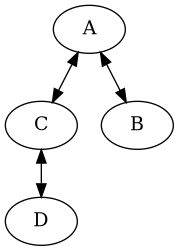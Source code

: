 @startuml 
digraph G {
 concentrate=true 
A -> C;
A -> B;
C -> A;
C -> D;
B -> A;
D -> C;
} 
 @enduml